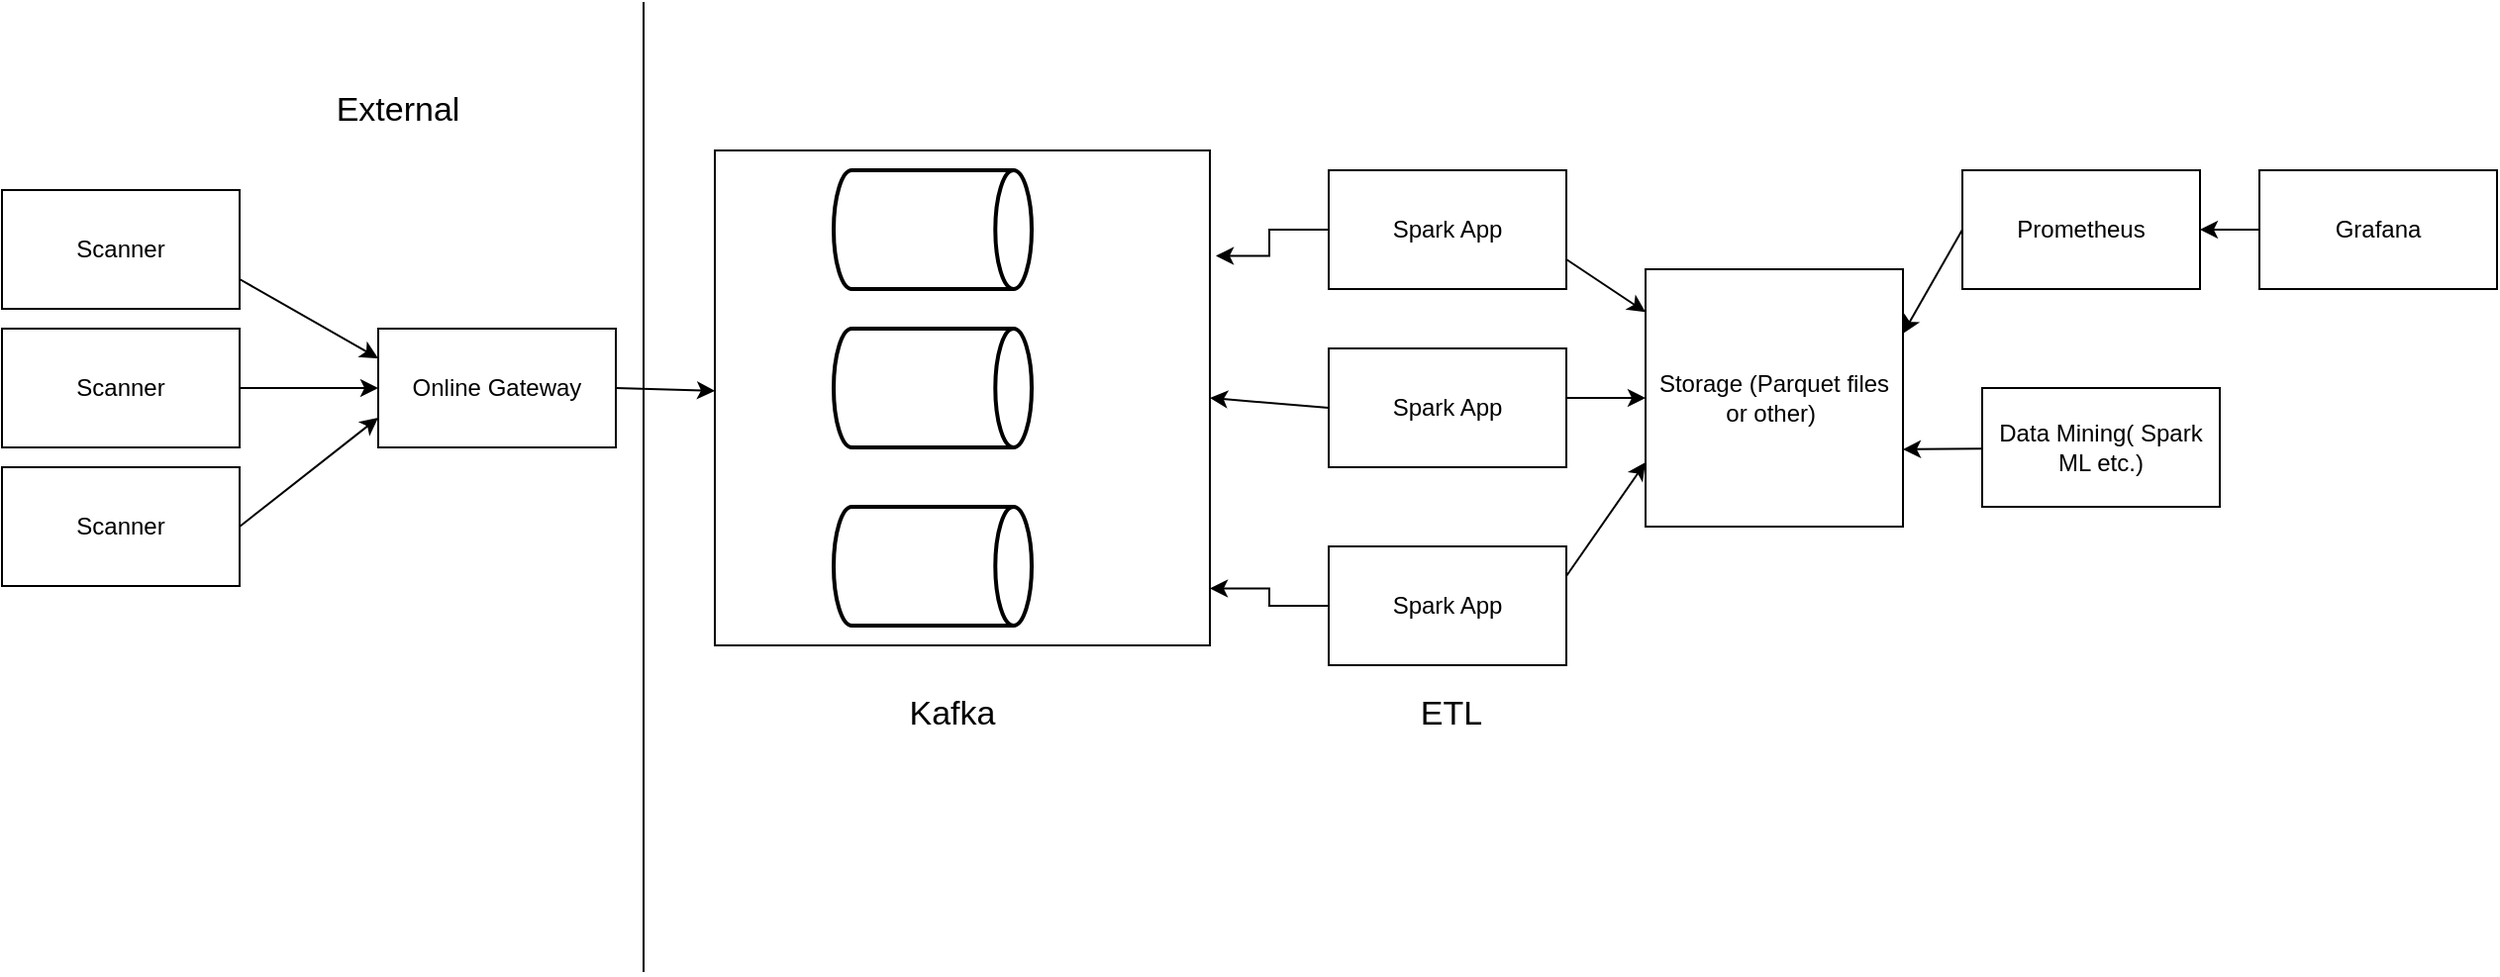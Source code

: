 <mxfile version="14.2.9" type="github">
  <diagram id="b-61CNpBS8V2YfRz8Dn9" name="Page-1">
    <mxGraphModel dx="1169" dy="644" grid="1" gridSize="10" guides="1" tooltips="1" connect="1" arrows="1" fold="1" page="1" pageScale="1" pageWidth="827" pageHeight="1169" math="0" shadow="0">
      <root>
        <mxCell id="0" />
        <mxCell id="1" parent="0" />
        <mxCell id="3YUqfyxER8YiihMvJAyy-1" value="Scanner" style="rounded=0;whiteSpace=wrap;html=1;" parent="1" vertex="1">
          <mxGeometry x="90" y="190" width="120" height="60" as="geometry" />
        </mxCell>
        <mxCell id="3YUqfyxER8YiihMvJAyy-2" value="Scanner" style="rounded=0;whiteSpace=wrap;html=1;" parent="1" vertex="1">
          <mxGeometry x="90" y="260" width="120" height="60" as="geometry" />
        </mxCell>
        <mxCell id="OJophZh3A3wmWeVk-yiW-1" value="Online Gateway" style="rounded=0;whiteSpace=wrap;html=1;" parent="1" vertex="1">
          <mxGeometry x="280" y="260" width="120" height="60" as="geometry" />
        </mxCell>
        <mxCell id="OJophZh3A3wmWeVk-yiW-2" value="Scanner" style="rounded=0;whiteSpace=wrap;html=1;" parent="1" vertex="1">
          <mxGeometry x="90" y="330" width="120" height="60" as="geometry" />
        </mxCell>
        <mxCell id="OJophZh3A3wmWeVk-yiW-4" value="" style="endArrow=classic;html=1;exitX=1;exitY=0.5;exitDx=0;exitDy=0;entryX=0;entryY=0.5;entryDx=0;entryDy=0;" parent="1" source="3YUqfyxER8YiihMvJAyy-2" target="OJophZh3A3wmWeVk-yiW-1" edge="1">
          <mxGeometry width="50" height="50" relative="1" as="geometry">
            <mxPoint x="270" y="280" as="sourcePoint" />
            <mxPoint x="320" y="230" as="targetPoint" />
          </mxGeometry>
        </mxCell>
        <mxCell id="OJophZh3A3wmWeVk-yiW-5" value="" style="endArrow=classic;html=1;exitX=1;exitY=0.75;exitDx=0;exitDy=0;entryX=0;entryY=0.25;entryDx=0;entryDy=0;" parent="1" source="3YUqfyxER8YiihMvJAyy-1" target="OJophZh3A3wmWeVk-yiW-1" edge="1">
          <mxGeometry width="50" height="50" relative="1" as="geometry">
            <mxPoint x="220" y="300" as="sourcePoint" />
            <mxPoint x="330" y="300" as="targetPoint" />
          </mxGeometry>
        </mxCell>
        <mxCell id="OJophZh3A3wmWeVk-yiW-6" value="" style="endArrow=classic;html=1;exitX=1;exitY=0.5;exitDx=0;exitDy=0;entryX=0;entryY=0.75;entryDx=0;entryDy=0;" parent="1" source="OJophZh3A3wmWeVk-yiW-2" target="OJophZh3A3wmWeVk-yiW-1" edge="1">
          <mxGeometry width="50" height="50" relative="1" as="geometry">
            <mxPoint x="220" y="245" as="sourcePoint" />
            <mxPoint x="330" y="285" as="targetPoint" />
          </mxGeometry>
        </mxCell>
        <mxCell id="OJophZh3A3wmWeVk-yiW-7" value="" style="whiteSpace=wrap;html=1;aspect=fixed;" parent="1" vertex="1">
          <mxGeometry x="450" y="170" width="250" height="250" as="geometry" />
        </mxCell>
        <mxCell id="OJophZh3A3wmWeVk-yiW-10" value="" style="strokeWidth=2;html=1;shape=mxgraph.flowchart.direct_data;whiteSpace=wrap;" parent="1" vertex="1">
          <mxGeometry x="510" y="180" width="100" height="60" as="geometry" />
        </mxCell>
        <mxCell id="OJophZh3A3wmWeVk-yiW-11" value="" style="strokeWidth=2;html=1;shape=mxgraph.flowchart.direct_data;whiteSpace=wrap;" parent="1" vertex="1">
          <mxGeometry x="510" y="260" width="100" height="60" as="geometry" />
        </mxCell>
        <mxCell id="OJophZh3A3wmWeVk-yiW-12" value="" style="strokeWidth=2;html=1;shape=mxgraph.flowchart.direct_data;whiteSpace=wrap;" parent="1" vertex="1">
          <mxGeometry x="510" y="350" width="100" height="60" as="geometry" />
        </mxCell>
        <mxCell id="OJophZh3A3wmWeVk-yiW-13" value="&lt;font style=&quot;font-size: 17px&quot;&gt;Kafka&lt;/font&gt;" style="text;html=1;strokeColor=none;fillColor=none;align=center;verticalAlign=middle;whiteSpace=wrap;rounded=0;" parent="1" vertex="1">
          <mxGeometry x="520" y="420" width="100" height="70" as="geometry" />
        </mxCell>
        <mxCell id="OJophZh3A3wmWeVk-yiW-18" value="" style="endArrow=classic;html=1;exitX=1;exitY=0.5;exitDx=0;exitDy=0;" parent="1" source="OJophZh3A3wmWeVk-yiW-1" target="OJophZh3A3wmWeVk-yiW-7" edge="1">
          <mxGeometry width="50" height="50" relative="1" as="geometry">
            <mxPoint x="410" y="320" as="sourcePoint" />
            <mxPoint x="460" y="270" as="targetPoint" />
          </mxGeometry>
        </mxCell>
        <mxCell id="AaOzUabyHjkiOjanLfim-22" style="edgeStyle=orthogonalEdgeStyle;rounded=0;orthogonalLoop=1;jettySize=auto;html=1;entryX=1;entryY=0.5;entryDx=0;entryDy=0;exitX=0;exitY=0.5;exitDx=0;exitDy=0;" edge="1" parent="1" source="AaOzUabyHjkiOjanLfim-18" target="AaOzUabyHjkiOjanLfim-17">
          <mxGeometry relative="1" as="geometry" />
        </mxCell>
        <mxCell id="AaOzUabyHjkiOjanLfim-1" value="Spark App" style="rounded=0;whiteSpace=wrap;html=1;" vertex="1" parent="1">
          <mxGeometry x="760" y="270" width="120" height="60" as="geometry" />
        </mxCell>
        <mxCell id="AaOzUabyHjkiOjanLfim-2" value="" style="endArrow=classic;html=1;entryX=1;entryY=0.5;entryDx=0;entryDy=0;exitX=0;exitY=0.5;exitDx=0;exitDy=0;" edge="1" parent="1" source="AaOzUabyHjkiOjanLfim-1" target="OJophZh3A3wmWeVk-yiW-7">
          <mxGeometry width="50" height="50" relative="1" as="geometry">
            <mxPoint x="590" y="360" as="sourcePoint" />
            <mxPoint x="640" y="310" as="targetPoint" />
          </mxGeometry>
        </mxCell>
        <mxCell id="AaOzUabyHjkiOjanLfim-6" value="" style="edgeStyle=orthogonalEdgeStyle;rounded=0;orthogonalLoop=1;jettySize=auto;html=1;entryX=1.012;entryY=0.213;entryDx=0;entryDy=0;entryPerimeter=0;" edge="1" parent="1" source="AaOzUabyHjkiOjanLfim-3" target="OJophZh3A3wmWeVk-yiW-7">
          <mxGeometry relative="1" as="geometry" />
        </mxCell>
        <mxCell id="AaOzUabyHjkiOjanLfim-3" value="Spark App" style="rounded=0;whiteSpace=wrap;html=1;" vertex="1" parent="1">
          <mxGeometry x="760" y="180" width="120" height="60" as="geometry" />
        </mxCell>
        <mxCell id="AaOzUabyHjkiOjanLfim-5" value="" style="edgeStyle=orthogonalEdgeStyle;rounded=0;orthogonalLoop=1;jettySize=auto;html=1;entryX=1;entryY=0.885;entryDx=0;entryDy=0;entryPerimeter=0;" edge="1" parent="1" source="AaOzUabyHjkiOjanLfim-4" target="OJophZh3A3wmWeVk-yiW-7">
          <mxGeometry relative="1" as="geometry" />
        </mxCell>
        <mxCell id="AaOzUabyHjkiOjanLfim-4" value="Spark App" style="rounded=0;whiteSpace=wrap;html=1;" vertex="1" parent="1">
          <mxGeometry x="760" y="370" width="120" height="60" as="geometry" />
        </mxCell>
        <mxCell id="AaOzUabyHjkiOjanLfim-8" value="Storage (Parquet files or other)&amp;nbsp;" style="whiteSpace=wrap;html=1;aspect=fixed;" vertex="1" parent="1">
          <mxGeometry x="920" y="230" width="130" height="130" as="geometry" />
        </mxCell>
        <mxCell id="AaOzUabyHjkiOjanLfim-11" value="&lt;font style=&quot;font-size: 17px&quot;&gt;ETL&lt;/font&gt;" style="text;html=1;strokeColor=none;fillColor=none;align=center;verticalAlign=middle;whiteSpace=wrap;rounded=0;" vertex="1" parent="1">
          <mxGeometry x="787" y="442.5" width="70" height="25" as="geometry" />
        </mxCell>
        <mxCell id="AaOzUabyHjkiOjanLfim-13" value="" style="endArrow=classic;html=1;exitX=1;exitY=0.75;exitDx=0;exitDy=0;" edge="1" parent="1" source="AaOzUabyHjkiOjanLfim-3" target="AaOzUabyHjkiOjanLfim-8">
          <mxGeometry width="50" height="50" relative="1" as="geometry">
            <mxPoint x="920" y="240" as="sourcePoint" />
            <mxPoint x="970" y="190" as="targetPoint" />
          </mxGeometry>
        </mxCell>
        <mxCell id="AaOzUabyHjkiOjanLfim-14" value="" style="endArrow=classic;html=1;entryX=0;entryY=0.5;entryDx=0;entryDy=0;" edge="1" parent="1" target="AaOzUabyHjkiOjanLfim-8">
          <mxGeometry width="50" height="50" relative="1" as="geometry">
            <mxPoint x="880" y="295" as="sourcePoint" />
            <mxPoint x="950" y="290" as="targetPoint" />
          </mxGeometry>
        </mxCell>
        <mxCell id="AaOzUabyHjkiOjanLfim-15" value="" style="endArrow=classic;html=1;exitX=1;exitY=0.25;exitDx=0;exitDy=0;entryX=0;entryY=0.75;entryDx=0;entryDy=0;" edge="1" parent="1" source="AaOzUabyHjkiOjanLfim-4" target="AaOzUabyHjkiOjanLfim-8">
          <mxGeometry width="50" height="50" relative="1" as="geometry">
            <mxPoint x="895.64" y="304" as="sourcePoint" />
            <mxPoint x="970" y="305" as="targetPoint" />
          </mxGeometry>
        </mxCell>
        <mxCell id="AaOzUabyHjkiOjanLfim-17" value="Prometheus" style="rounded=0;whiteSpace=wrap;html=1;" vertex="1" parent="1">
          <mxGeometry x="1080" y="180" width="120" height="60" as="geometry" />
        </mxCell>
        <mxCell id="AaOzUabyHjkiOjanLfim-18" value="Grafana" style="rounded=0;whiteSpace=wrap;html=1;" vertex="1" parent="1">
          <mxGeometry x="1230" y="180" width="120" height="60" as="geometry" />
        </mxCell>
        <mxCell id="AaOzUabyHjkiOjanLfim-20" value="" style="endArrow=classic;html=1;exitX=0;exitY=0.5;exitDx=0;exitDy=0;entryX=1;entryY=0.25;entryDx=0;entryDy=0;" edge="1" parent="1" source="AaOzUabyHjkiOjanLfim-17" target="AaOzUabyHjkiOjanLfim-8">
          <mxGeometry width="50" height="50" relative="1" as="geometry">
            <mxPoint x="710" y="350" as="sourcePoint" />
            <mxPoint x="760" y="300" as="targetPoint" />
          </mxGeometry>
        </mxCell>
        <mxCell id="AaOzUabyHjkiOjanLfim-23" value="Data Mining( Spark ML etc.)" style="rounded=0;whiteSpace=wrap;html=1;" vertex="1" parent="1">
          <mxGeometry x="1090" y="290" width="120" height="60" as="geometry" />
        </mxCell>
        <mxCell id="AaOzUabyHjkiOjanLfim-24" value="" style="endArrow=classic;html=1;" edge="1" parent="1" source="AaOzUabyHjkiOjanLfim-23">
          <mxGeometry width="50" height="50" relative="1" as="geometry">
            <mxPoint x="1080" y="380" as="sourcePoint" />
            <mxPoint x="1050" y="321" as="targetPoint" />
          </mxGeometry>
        </mxCell>
        <mxCell id="AaOzUabyHjkiOjanLfim-25" value="" style="endArrow=none;html=1;" edge="1" parent="1">
          <mxGeometry width="50" height="50" relative="1" as="geometry">
            <mxPoint x="414" y="585" as="sourcePoint" />
            <mxPoint x="414" y="95" as="targetPoint" />
          </mxGeometry>
        </mxCell>
        <mxCell id="AaOzUabyHjkiOjanLfim-26" value="&lt;font style=&quot;font-size: 17px&quot;&gt;External&lt;/font&gt;" style="text;html=1;strokeColor=none;fillColor=none;align=center;verticalAlign=middle;whiteSpace=wrap;rounded=0;" vertex="1" parent="1">
          <mxGeometry x="270" y="140" width="40" height="20" as="geometry" />
        </mxCell>
      </root>
    </mxGraphModel>
  </diagram>
</mxfile>
